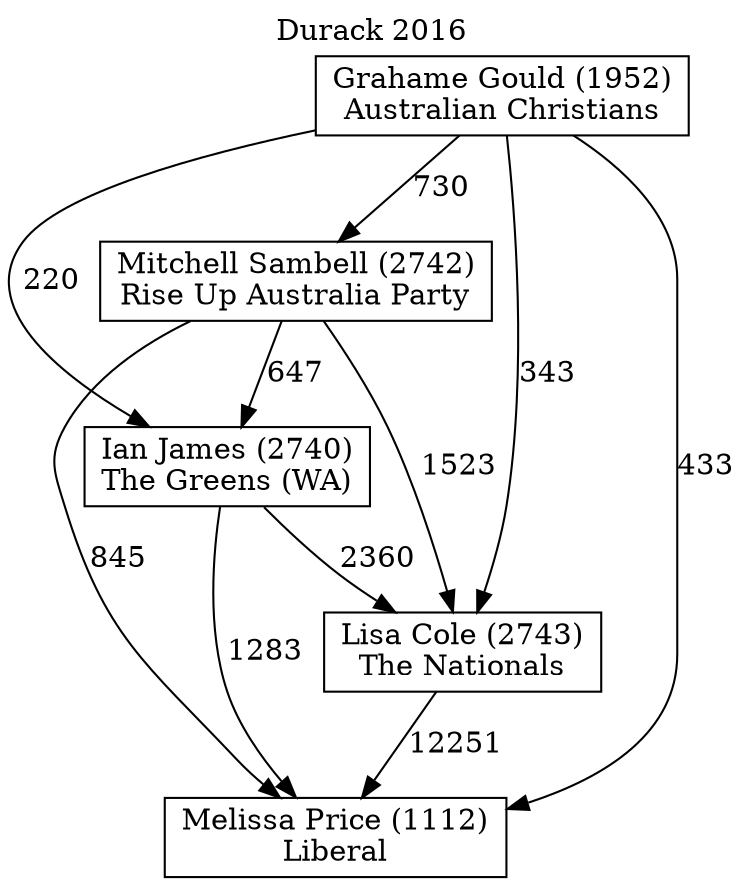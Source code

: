 // House preference flow
digraph "Melissa Price (1112)_Durack_2016" {
	graph [label="Durack 2016" labelloc=t mclimit=10]
	node [shape=box]
	"Ian James (2740)" [label="Ian James (2740)
The Greens (WA)"]
	"Lisa Cole (2743)" [label="Lisa Cole (2743)
The Nationals"]
	"Mitchell Sambell (2742)" [label="Mitchell Sambell (2742)
Rise Up Australia Party"]
	"Melissa Price (1112)" [label="Melissa Price (1112)
Liberal"]
	"Grahame Gould (1952)" [label="Grahame Gould (1952)
Australian Christians"]
	"Ian James (2740)" -> "Melissa Price (1112)" [label=1283]
	"Mitchell Sambell (2742)" -> "Melissa Price (1112)" [label=845]
	"Grahame Gould (1952)" -> "Ian James (2740)" [label=220]
	"Lisa Cole (2743)" -> "Melissa Price (1112)" [label=12251]
	"Grahame Gould (1952)" -> "Lisa Cole (2743)" [label=343]
	"Grahame Gould (1952)" -> "Mitchell Sambell (2742)" [label=730]
	"Mitchell Sambell (2742)" -> "Lisa Cole (2743)" [label=1523]
	"Ian James (2740)" -> "Lisa Cole (2743)" [label=2360]
	"Mitchell Sambell (2742)" -> "Ian James (2740)" [label=647]
	"Grahame Gould (1952)" -> "Melissa Price (1112)" [label=433]
}
